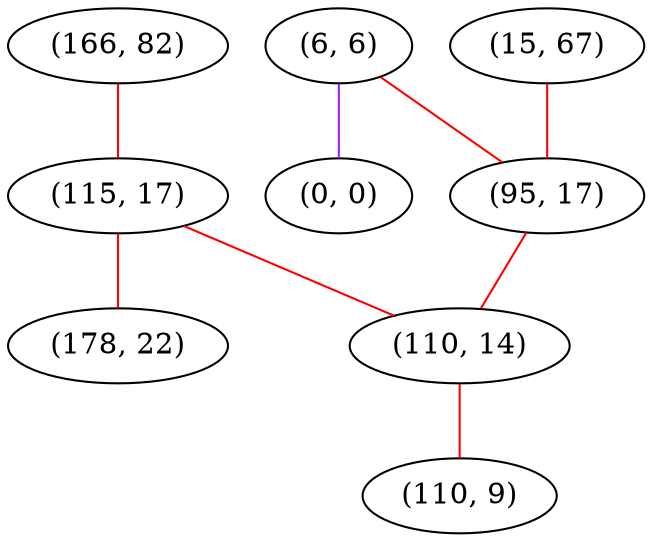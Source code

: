 graph "" {
"(166, 82)";
"(6, 6)";
"(15, 67)";
"(115, 17)";
"(0, 0)";
"(95, 17)";
"(178, 22)";
"(110, 14)";
"(110, 9)";
"(166, 82)" -- "(115, 17)"  [color=red, key=0, weight=1];
"(6, 6)" -- "(0, 0)"  [color=purple, key=0, weight=4];
"(6, 6)" -- "(95, 17)"  [color=red, key=0, weight=1];
"(15, 67)" -- "(95, 17)"  [color=red, key=0, weight=1];
"(115, 17)" -- "(178, 22)"  [color=red, key=0, weight=1];
"(115, 17)" -- "(110, 14)"  [color=red, key=0, weight=1];
"(95, 17)" -- "(110, 14)"  [color=red, key=0, weight=1];
"(110, 14)" -- "(110, 9)"  [color=red, key=0, weight=1];
}
